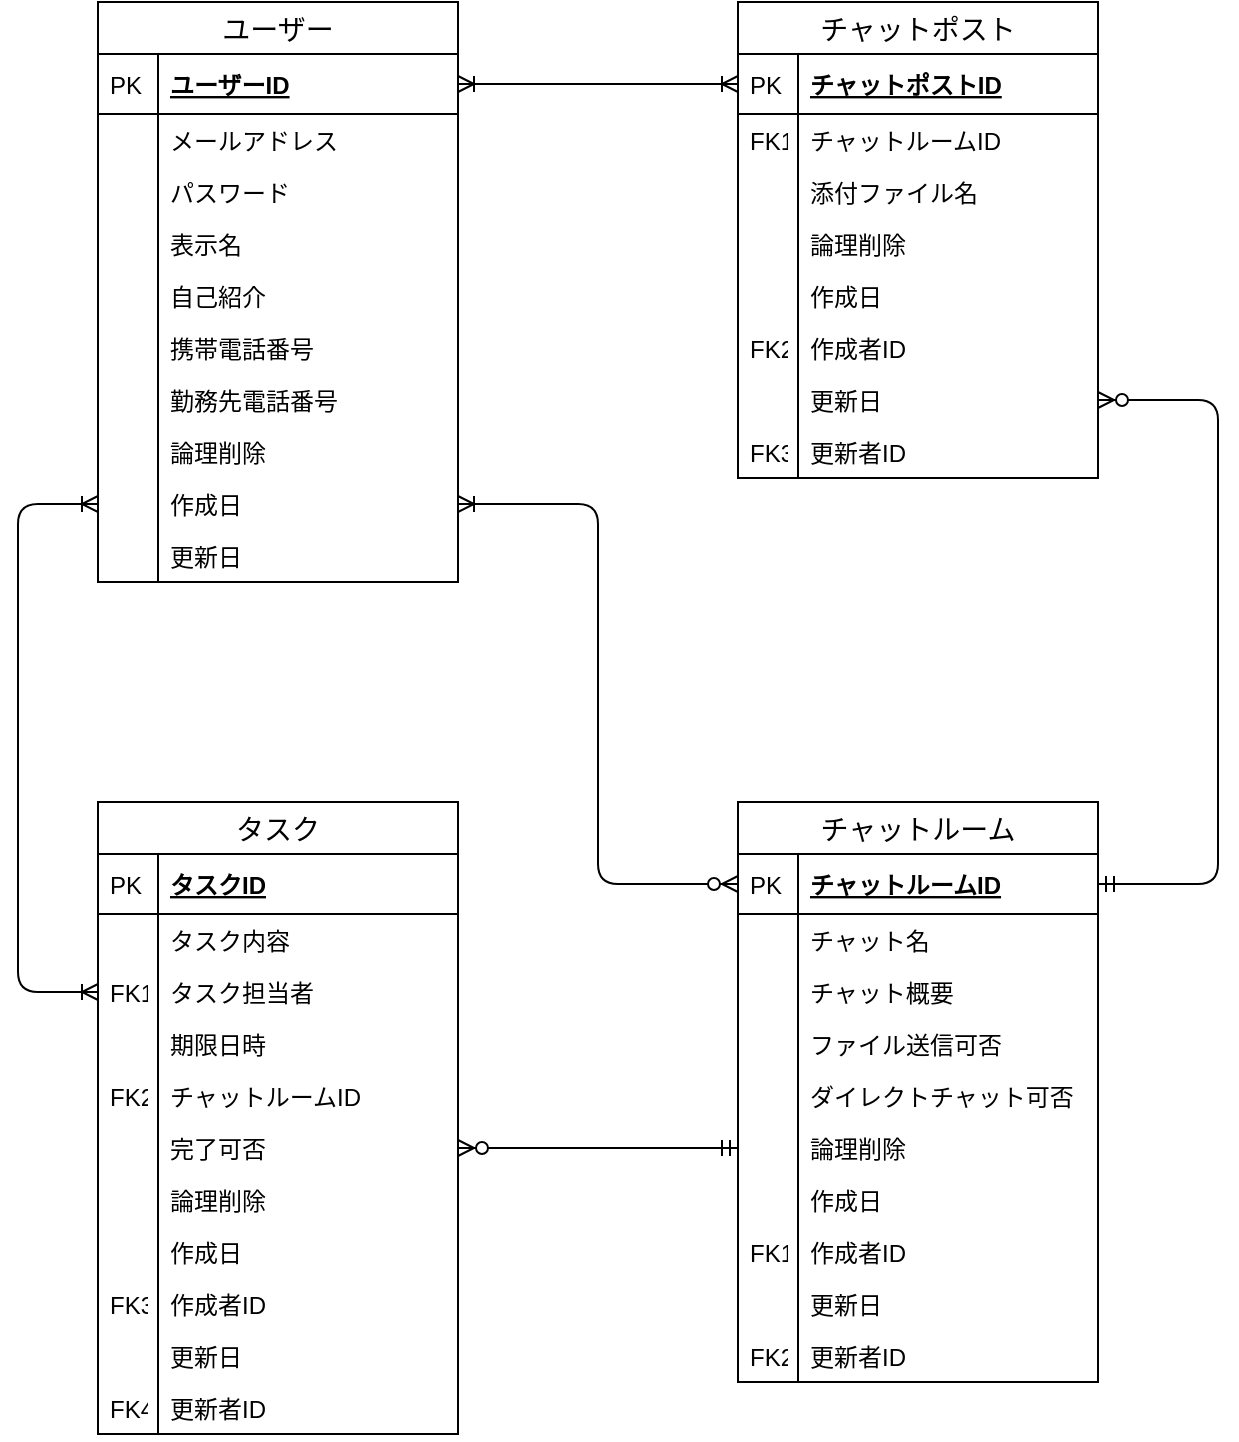 <mxfile version="13.1.3">
    <diagram id="6hGFLwfOUW9BJ-s0fimq" name="Page-1">
        <mxGraphModel dx="1040" dy="845" grid="1" gridSize="10" guides="1" tooltips="1" connect="1" arrows="1" fold="1" page="1" pageScale="1" pageWidth="827" pageHeight="1169" math="0" shadow="0">
            <root>
                <mxCell id="0"/>
                <mxCell id="1" parent="0"/>
                <mxCell id="fFeSc8yLZqjDh52FjGIH-26" value="チャットポスト" style="swimlane;fontStyle=0;childLayout=stackLayout;horizontal=1;startSize=26;horizontalStack=0;resizeParent=1;resizeParentMax=0;resizeLast=0;collapsible=1;marginBottom=0;align=center;fontSize=14;labelBackgroundColor=none;fillColor=none;" vertex="1" parent="1">
                    <mxGeometry x="480" y="160" width="180" height="238" as="geometry"/>
                </mxCell>
                <mxCell id="fFeSc8yLZqjDh52FjGIH-27" value="チャットポストID" style="shape=partialRectangle;top=0;left=0;right=0;bottom=1;align=left;verticalAlign=middle;fillColor=none;spacingLeft=34;spacingRight=4;overflow=hidden;rotatable=0;points=[[0,0.5],[1,0.5]];portConstraint=eastwest;dropTarget=0;fontStyle=5;fontSize=12;" vertex="1" parent="fFeSc8yLZqjDh52FjGIH-26">
                    <mxGeometry y="26" width="180" height="30" as="geometry"/>
                </mxCell>
                <mxCell id="fFeSc8yLZqjDh52FjGIH-28" value="PK" style="shape=partialRectangle;top=0;left=0;bottom=0;fillColor=none;align=left;verticalAlign=middle;spacingLeft=4;spacingRight=4;overflow=hidden;rotatable=0;points=[];portConstraint=eastwest;part=1;fontSize=12;" vertex="1" connectable="0" parent="fFeSc8yLZqjDh52FjGIH-27">
                    <mxGeometry width="30" height="30" as="geometry"/>
                </mxCell>
                <mxCell id="fFeSc8yLZqjDh52FjGIH-29" value="チャットルームID" style="shape=partialRectangle;top=0;left=0;right=0;bottom=0;align=left;verticalAlign=top;fillColor=none;spacingLeft=34;spacingRight=4;overflow=hidden;rotatable=0;points=[[0,0.5],[1,0.5]];portConstraint=eastwest;dropTarget=0;fontSize=12;" vertex="1" parent="fFeSc8yLZqjDh52FjGIH-26">
                    <mxGeometry y="56" width="180" height="26" as="geometry"/>
                </mxCell>
                <mxCell id="fFeSc8yLZqjDh52FjGIH-30" value="FK1" style="shape=partialRectangle;top=0;left=0;bottom=0;fillColor=none;align=left;verticalAlign=top;spacingLeft=4;spacingRight=4;overflow=hidden;rotatable=0;points=[];portConstraint=eastwest;part=1;fontSize=12;" vertex="1" connectable="0" parent="fFeSc8yLZqjDh52FjGIH-29">
                    <mxGeometry width="30" height="26" as="geometry"/>
                </mxCell>
                <mxCell id="fFeSc8yLZqjDh52FjGIH-31" value="添付ファイル名" style="shape=partialRectangle;top=0;left=0;right=0;bottom=0;align=left;verticalAlign=top;fillColor=none;spacingLeft=34;spacingRight=4;overflow=hidden;rotatable=0;points=[[0,0.5],[1,0.5]];portConstraint=eastwest;dropTarget=0;fontSize=12;" vertex="1" parent="fFeSc8yLZqjDh52FjGIH-26">
                    <mxGeometry y="82" width="180" height="26" as="geometry"/>
                </mxCell>
                <mxCell id="fFeSc8yLZqjDh52FjGIH-32" value="" style="shape=partialRectangle;top=0;left=0;bottom=0;fillColor=none;align=left;verticalAlign=top;spacingLeft=4;spacingRight=4;overflow=hidden;rotatable=0;points=[];portConstraint=eastwest;part=1;fontSize=12;" vertex="1" connectable="0" parent="fFeSc8yLZqjDh52FjGIH-31">
                    <mxGeometry width="30" height="26" as="geometry"/>
                </mxCell>
                <mxCell id="fFeSc8yLZqjDh52FjGIH-33" value="論理削除" style="shape=partialRectangle;top=0;left=0;right=0;bottom=0;align=left;verticalAlign=top;fillColor=none;spacingLeft=34;spacingRight=4;overflow=hidden;rotatable=0;points=[[0,0.5],[1,0.5]];portConstraint=eastwest;dropTarget=0;fontSize=12;" vertex="1" parent="fFeSc8yLZqjDh52FjGIH-26">
                    <mxGeometry y="108" width="180" height="26" as="geometry"/>
                </mxCell>
                <mxCell id="fFeSc8yLZqjDh52FjGIH-34" value="" style="shape=partialRectangle;top=0;left=0;bottom=0;fillColor=none;align=left;verticalAlign=top;spacingLeft=4;spacingRight=4;overflow=hidden;rotatable=0;points=[];portConstraint=eastwest;part=1;fontSize=12;" vertex="1" connectable="0" parent="fFeSc8yLZqjDh52FjGIH-33">
                    <mxGeometry width="30" height="26" as="geometry"/>
                </mxCell>
                <mxCell id="fFeSc8yLZqjDh52FjGIH-107" value="作成日" style="shape=partialRectangle;top=0;left=0;right=0;bottom=0;align=left;verticalAlign=top;fillColor=none;spacingLeft=34;spacingRight=4;overflow=hidden;rotatable=0;points=[[0,0.5],[1,0.5]];portConstraint=eastwest;dropTarget=0;fontSize=12;" vertex="1" parent="fFeSc8yLZqjDh52FjGIH-26">
                    <mxGeometry y="134" width="180" height="26" as="geometry"/>
                </mxCell>
                <mxCell id="fFeSc8yLZqjDh52FjGIH-108" value="" style="shape=partialRectangle;top=0;left=0;bottom=0;fillColor=none;align=left;verticalAlign=top;spacingLeft=4;spacingRight=4;overflow=hidden;rotatable=0;points=[];portConstraint=eastwest;part=1;fontSize=12;" vertex="1" connectable="0" parent="fFeSc8yLZqjDh52FjGIH-107">
                    <mxGeometry width="30" height="26" as="geometry"/>
                </mxCell>
                <mxCell id="fFeSc8yLZqjDh52FjGIH-109" value="作成者ID" style="shape=partialRectangle;top=0;left=0;right=0;bottom=0;align=left;verticalAlign=top;fillColor=none;spacingLeft=34;spacingRight=4;overflow=hidden;rotatable=0;points=[[0,0.5],[1,0.5]];portConstraint=eastwest;dropTarget=0;fontSize=12;" vertex="1" parent="fFeSc8yLZqjDh52FjGIH-26">
                    <mxGeometry y="160" width="180" height="26" as="geometry"/>
                </mxCell>
                <mxCell id="fFeSc8yLZqjDh52FjGIH-110" value="FK2" style="shape=partialRectangle;top=0;left=0;bottom=0;fillColor=none;align=left;verticalAlign=top;spacingLeft=4;spacingRight=4;overflow=hidden;rotatable=0;points=[];portConstraint=eastwest;part=1;fontSize=12;" vertex="1" connectable="0" parent="fFeSc8yLZqjDh52FjGIH-109">
                    <mxGeometry width="30" height="26" as="geometry"/>
                </mxCell>
                <mxCell id="fFeSc8yLZqjDh52FjGIH-111" value="更新日" style="shape=partialRectangle;top=0;left=0;right=0;bottom=0;align=left;verticalAlign=top;fillColor=none;spacingLeft=34;spacingRight=4;overflow=hidden;rotatable=0;points=[[0,0.5],[1,0.5]];portConstraint=eastwest;dropTarget=0;fontSize=12;" vertex="1" parent="fFeSc8yLZqjDh52FjGIH-26">
                    <mxGeometry y="186" width="180" height="26" as="geometry"/>
                </mxCell>
                <mxCell id="fFeSc8yLZqjDh52FjGIH-112" value="" style="shape=partialRectangle;top=0;left=0;bottom=0;fillColor=none;align=left;verticalAlign=top;spacingLeft=4;spacingRight=4;overflow=hidden;rotatable=0;points=[];portConstraint=eastwest;part=1;fontSize=12;" vertex="1" connectable="0" parent="fFeSc8yLZqjDh52FjGIH-111">
                    <mxGeometry width="30" height="26" as="geometry"/>
                </mxCell>
                <mxCell id="fFeSc8yLZqjDh52FjGIH-113" value="更新者ID" style="shape=partialRectangle;top=0;left=0;right=0;bottom=0;align=left;verticalAlign=top;fillColor=none;spacingLeft=34;spacingRight=4;overflow=hidden;rotatable=0;points=[[0,0.5],[1,0.5]];portConstraint=eastwest;dropTarget=0;fontSize=12;" vertex="1" parent="fFeSc8yLZqjDh52FjGIH-26">
                    <mxGeometry y="212" width="180" height="26" as="geometry"/>
                </mxCell>
                <mxCell id="fFeSc8yLZqjDh52FjGIH-114" value="FK3" style="shape=partialRectangle;top=0;left=0;bottom=0;fillColor=none;align=left;verticalAlign=top;spacingLeft=4;spacingRight=4;overflow=hidden;rotatable=0;points=[];portConstraint=eastwest;part=1;fontSize=12;" vertex="1" connectable="0" parent="fFeSc8yLZqjDh52FjGIH-113">
                    <mxGeometry width="30" height="26" as="geometry"/>
                </mxCell>
                <mxCell id="fFeSc8yLZqjDh52FjGIH-1" value="ユーザー" style="swimlane;fontStyle=0;childLayout=stackLayout;horizontal=1;startSize=26;horizontalStack=0;resizeParent=1;resizeParentMax=0;resizeLast=0;collapsible=1;marginBottom=0;align=center;fontSize=14;" vertex="1" parent="1">
                    <mxGeometry x="160" y="160" width="180" height="290" as="geometry">
                        <mxRectangle x="80" y="160" width="70" height="26" as="alternateBounds"/>
                    </mxGeometry>
                </mxCell>
                <mxCell id="fFeSc8yLZqjDh52FjGIH-2" value="ユーザーID" style="shape=partialRectangle;top=0;left=0;right=0;bottom=1;align=left;verticalAlign=middle;fillColor=none;spacingLeft=34;spacingRight=4;overflow=hidden;rotatable=0;points=[[0,0.5],[1,0.5]];portConstraint=eastwest;dropTarget=0;fontStyle=5;fontSize=12;" vertex="1" parent="fFeSc8yLZqjDh52FjGIH-1">
                    <mxGeometry y="26" width="180" height="30" as="geometry"/>
                </mxCell>
                <mxCell id="fFeSc8yLZqjDh52FjGIH-3" value="PK" style="shape=partialRectangle;top=0;left=0;bottom=0;fillColor=none;align=left;verticalAlign=middle;spacingLeft=4;spacingRight=4;overflow=hidden;rotatable=0;points=[];portConstraint=eastwest;part=1;fontSize=12;" vertex="1" connectable="0" parent="fFeSc8yLZqjDh52FjGIH-2">
                    <mxGeometry width="30" height="30" as="geometry"/>
                </mxCell>
                <mxCell id="fFeSc8yLZqjDh52FjGIH-4" value="メールアドレス" style="shape=partialRectangle;top=0;left=0;right=0;bottom=0;align=left;verticalAlign=top;fillColor=none;spacingLeft=34;spacingRight=4;overflow=hidden;rotatable=0;points=[[0,0.5],[1,0.5]];portConstraint=eastwest;dropTarget=0;fontSize=12;" vertex="1" parent="fFeSc8yLZqjDh52FjGIH-1">
                    <mxGeometry y="56" width="180" height="26" as="geometry"/>
                </mxCell>
                <mxCell id="fFeSc8yLZqjDh52FjGIH-5" value="" style="shape=partialRectangle;top=0;left=0;bottom=0;fillColor=none;align=left;verticalAlign=top;spacingLeft=4;spacingRight=4;overflow=hidden;rotatable=0;points=[];portConstraint=eastwest;part=1;fontSize=12;" vertex="1" connectable="0" parent="fFeSc8yLZqjDh52FjGIH-4">
                    <mxGeometry width="30" height="26" as="geometry"/>
                </mxCell>
                <mxCell id="fFeSc8yLZqjDh52FjGIH-20" value="パスワード" style="shape=partialRectangle;top=0;left=0;right=0;bottom=0;align=left;verticalAlign=top;fillColor=none;spacingLeft=34;spacingRight=4;overflow=hidden;rotatable=0;points=[[0,0.5],[1,0.5]];portConstraint=eastwest;dropTarget=0;fontSize=12;" vertex="1" parent="fFeSc8yLZqjDh52FjGIH-1">
                    <mxGeometry y="82" width="180" height="26" as="geometry"/>
                </mxCell>
                <mxCell id="fFeSc8yLZqjDh52FjGIH-21" value="" style="shape=partialRectangle;top=0;left=0;bottom=0;fillColor=none;align=left;verticalAlign=top;spacingLeft=4;spacingRight=4;overflow=hidden;rotatable=0;points=[];portConstraint=eastwest;part=1;fontSize=12;" vertex="1" connectable="0" parent="fFeSc8yLZqjDh52FjGIH-20">
                    <mxGeometry width="30" height="26" as="geometry"/>
                </mxCell>
                <mxCell id="fFeSc8yLZqjDh52FjGIH-6" value="表示名" style="shape=partialRectangle;top=0;left=0;right=0;bottom=0;align=left;verticalAlign=top;fillColor=none;spacingLeft=34;spacingRight=4;overflow=hidden;rotatable=0;points=[[0,0.5],[1,0.5]];portConstraint=eastwest;dropTarget=0;fontSize=12;labelBackgroundColor=none;" vertex="1" parent="fFeSc8yLZqjDh52FjGIH-1">
                    <mxGeometry y="108" width="180" height="26" as="geometry"/>
                </mxCell>
                <mxCell id="fFeSc8yLZqjDh52FjGIH-7" value="" style="shape=partialRectangle;top=0;left=0;bottom=0;fillColor=none;align=left;verticalAlign=top;spacingLeft=4;spacingRight=4;overflow=hidden;rotatable=0;points=[];portConstraint=eastwest;part=1;fontSize=12;" vertex="1" connectable="0" parent="fFeSc8yLZqjDh52FjGIH-6">
                    <mxGeometry width="30" height="26" as="geometry"/>
                </mxCell>
                <mxCell id="fFeSc8yLZqjDh52FjGIH-8" value="自己紹介" style="shape=partialRectangle;top=0;left=0;right=0;bottom=0;align=left;verticalAlign=top;fillColor=none;spacingLeft=34;spacingRight=4;overflow=hidden;rotatable=0;points=[[0,0.5],[1,0.5]];portConstraint=eastwest;dropTarget=0;fontSize=12;" vertex="1" parent="fFeSc8yLZqjDh52FjGIH-1">
                    <mxGeometry y="134" width="180" height="26" as="geometry"/>
                </mxCell>
                <mxCell id="fFeSc8yLZqjDh52FjGIH-9" value="" style="shape=partialRectangle;top=0;left=0;bottom=0;fillColor=none;align=left;verticalAlign=top;spacingLeft=4;spacingRight=4;overflow=hidden;rotatable=0;points=[];portConstraint=eastwest;part=1;fontSize=12;" vertex="1" connectable="0" parent="fFeSc8yLZqjDh52FjGIH-8">
                    <mxGeometry width="30" height="26" as="geometry"/>
                </mxCell>
                <mxCell id="fFeSc8yLZqjDh52FjGIH-14" value="携帯電話番号" style="shape=partialRectangle;top=0;left=0;right=0;bottom=0;align=left;verticalAlign=top;fillColor=none;spacingLeft=34;spacingRight=4;overflow=hidden;rotatable=0;points=[[0,0.5],[1,0.5]];portConstraint=eastwest;dropTarget=0;fontSize=12;" vertex="1" parent="fFeSc8yLZqjDh52FjGIH-1">
                    <mxGeometry y="160" width="180" height="26" as="geometry"/>
                </mxCell>
                <mxCell id="fFeSc8yLZqjDh52FjGIH-15" value="" style="shape=partialRectangle;top=0;left=0;bottom=0;fillColor=none;align=left;verticalAlign=top;spacingLeft=4;spacingRight=4;overflow=hidden;rotatable=0;points=[];portConstraint=eastwest;part=1;fontSize=12;" vertex="1" connectable="0" parent="fFeSc8yLZqjDh52FjGIH-14">
                    <mxGeometry width="30" height="26" as="geometry"/>
                </mxCell>
                <mxCell id="fFeSc8yLZqjDh52FjGIH-16" value="勤務先電話番号" style="shape=partialRectangle;top=0;left=0;right=0;bottom=0;align=left;verticalAlign=top;fillColor=none;spacingLeft=34;spacingRight=4;overflow=hidden;rotatable=0;points=[[0,0.5],[1,0.5]];portConstraint=eastwest;dropTarget=0;fontSize=12;" vertex="1" parent="fFeSc8yLZqjDh52FjGIH-1">
                    <mxGeometry y="186" width="180" height="26" as="geometry"/>
                </mxCell>
                <mxCell id="fFeSc8yLZqjDh52FjGIH-17" value="" style="shape=partialRectangle;top=0;left=0;bottom=0;fillColor=none;align=left;verticalAlign=top;spacingLeft=4;spacingRight=4;overflow=hidden;rotatable=0;points=[];portConstraint=eastwest;part=1;fontSize=12;" vertex="1" connectable="0" parent="fFeSc8yLZqjDh52FjGIH-16">
                    <mxGeometry width="30" height="26" as="geometry"/>
                </mxCell>
                <mxCell id="fFeSc8yLZqjDh52FjGIH-18" value="論理削除" style="shape=partialRectangle;top=0;left=0;right=0;bottom=0;align=left;verticalAlign=top;fillColor=none;spacingLeft=34;spacingRight=4;overflow=hidden;rotatable=0;points=[[0,0.5],[1,0.5]];portConstraint=eastwest;dropTarget=0;fontSize=12;" vertex="1" parent="fFeSc8yLZqjDh52FjGIH-1">
                    <mxGeometry y="212" width="180" height="26" as="geometry"/>
                </mxCell>
                <mxCell id="fFeSc8yLZqjDh52FjGIH-19" value="" style="shape=partialRectangle;top=0;left=0;bottom=0;fillColor=none;align=left;verticalAlign=top;spacingLeft=4;spacingRight=4;overflow=hidden;rotatable=0;points=[];portConstraint=eastwest;part=1;fontSize=12;" vertex="1" connectable="0" parent="fFeSc8yLZqjDh52FjGIH-18">
                    <mxGeometry width="30" height="26" as="geometry"/>
                </mxCell>
                <mxCell id="fFeSc8yLZqjDh52FjGIH-67" value="作成日" style="shape=partialRectangle;top=0;left=0;right=0;bottom=0;align=left;verticalAlign=top;fillColor=none;spacingLeft=34;spacingRight=4;overflow=hidden;rotatable=0;points=[[0,0.5],[1,0.5]];portConstraint=eastwest;dropTarget=0;fontSize=12;" vertex="1" parent="fFeSc8yLZqjDh52FjGIH-1">
                    <mxGeometry y="238" width="180" height="26" as="geometry"/>
                </mxCell>
                <mxCell id="fFeSc8yLZqjDh52FjGIH-68" value="" style="shape=partialRectangle;top=0;left=0;bottom=0;fillColor=none;align=left;verticalAlign=top;spacingLeft=4;spacingRight=4;overflow=hidden;rotatable=0;points=[];portConstraint=eastwest;part=1;fontSize=12;" vertex="1" connectable="0" parent="fFeSc8yLZqjDh52FjGIH-67">
                    <mxGeometry width="30" height="26" as="geometry"/>
                </mxCell>
                <mxCell id="fFeSc8yLZqjDh52FjGIH-69" value="更新日" style="shape=partialRectangle;top=0;left=0;right=0;bottom=0;align=left;verticalAlign=top;fillColor=none;spacingLeft=34;spacingRight=4;overflow=hidden;rotatable=0;points=[[0,0.5],[1,0.5]];portConstraint=eastwest;dropTarget=0;fontSize=12;" vertex="1" parent="fFeSc8yLZqjDh52FjGIH-1">
                    <mxGeometry y="264" width="180" height="26" as="geometry"/>
                </mxCell>
                <mxCell id="fFeSc8yLZqjDh52FjGIH-70" value="" style="shape=partialRectangle;top=0;left=0;bottom=0;fillColor=none;align=left;verticalAlign=top;spacingLeft=4;spacingRight=4;overflow=hidden;rotatable=0;points=[];portConstraint=eastwest;part=1;fontSize=12;" vertex="1" connectable="0" parent="fFeSc8yLZqjDh52FjGIH-69">
                    <mxGeometry width="30" height="26" as="geometry"/>
                </mxCell>
                <mxCell id="fFeSc8yLZqjDh52FjGIH-72" value="タスク" style="swimlane;fontStyle=0;childLayout=stackLayout;horizontal=1;startSize=26;horizontalStack=0;resizeParent=1;resizeParentMax=0;resizeLast=0;collapsible=1;marginBottom=0;align=center;fontSize=14;labelBackgroundColor=none;fillColor=none;" vertex="1" parent="1">
                    <mxGeometry x="160" y="560" width="180" height="316" as="geometry"/>
                </mxCell>
                <mxCell id="fFeSc8yLZqjDh52FjGIH-73" value="タスクID" style="shape=partialRectangle;top=0;left=0;right=0;bottom=1;align=left;verticalAlign=middle;fillColor=none;spacingLeft=34;spacingRight=4;overflow=hidden;rotatable=0;points=[[0,0.5],[1,0.5]];portConstraint=eastwest;dropTarget=0;fontStyle=5;fontSize=12;" vertex="1" parent="fFeSc8yLZqjDh52FjGIH-72">
                    <mxGeometry y="26" width="180" height="30" as="geometry"/>
                </mxCell>
                <mxCell id="fFeSc8yLZqjDh52FjGIH-74" value="PK" style="shape=partialRectangle;top=0;left=0;bottom=0;fillColor=none;align=left;verticalAlign=middle;spacingLeft=4;spacingRight=4;overflow=hidden;rotatable=0;points=[];portConstraint=eastwest;part=1;fontSize=12;" vertex="1" connectable="0" parent="fFeSc8yLZqjDh52FjGIH-73">
                    <mxGeometry width="30" height="30" as="geometry"/>
                </mxCell>
                <mxCell id="fFeSc8yLZqjDh52FjGIH-75" value="タスク内容" style="shape=partialRectangle;top=0;left=0;right=0;bottom=0;align=left;verticalAlign=top;fillColor=none;spacingLeft=34;spacingRight=4;overflow=hidden;rotatable=0;points=[[0,0.5],[1,0.5]];portConstraint=eastwest;dropTarget=0;fontSize=12;" vertex="1" parent="fFeSc8yLZqjDh52FjGIH-72">
                    <mxGeometry y="56" width="180" height="26" as="geometry"/>
                </mxCell>
                <mxCell id="fFeSc8yLZqjDh52FjGIH-76" value="" style="shape=partialRectangle;top=0;left=0;bottom=0;fillColor=none;align=left;verticalAlign=top;spacingLeft=4;spacingRight=4;overflow=hidden;rotatable=0;points=[];portConstraint=eastwest;part=1;fontSize=12;" vertex="1" connectable="0" parent="fFeSc8yLZqjDh52FjGIH-75">
                    <mxGeometry width="30" height="26" as="geometry"/>
                </mxCell>
                <mxCell id="fFeSc8yLZqjDh52FjGIH-77" value="タスク担当者" style="shape=partialRectangle;top=0;left=0;right=0;bottom=0;align=left;verticalAlign=top;fillColor=none;spacingLeft=34;spacingRight=4;overflow=hidden;rotatable=0;points=[[0,0.5],[1,0.5]];portConstraint=eastwest;dropTarget=0;fontSize=12;" vertex="1" parent="fFeSc8yLZqjDh52FjGIH-72">
                    <mxGeometry y="82" width="180" height="26" as="geometry"/>
                </mxCell>
                <mxCell id="fFeSc8yLZqjDh52FjGIH-78" value="FK1" style="shape=partialRectangle;top=0;left=0;bottom=0;fillColor=none;align=left;verticalAlign=top;spacingLeft=4;spacingRight=4;overflow=hidden;rotatable=0;points=[];portConstraint=eastwest;part=1;fontSize=12;" vertex="1" connectable="0" parent="fFeSc8yLZqjDh52FjGIH-77">
                    <mxGeometry width="30" height="26" as="geometry"/>
                </mxCell>
                <mxCell id="fFeSc8yLZqjDh52FjGIH-79" value="期限日時" style="shape=partialRectangle;top=0;left=0;right=0;bottom=0;align=left;verticalAlign=top;fillColor=none;spacingLeft=34;spacingRight=4;overflow=hidden;rotatable=0;points=[[0,0.5],[1,0.5]];portConstraint=eastwest;dropTarget=0;fontSize=12;" vertex="1" parent="fFeSc8yLZqjDh52FjGIH-72">
                    <mxGeometry y="108" width="180" height="26" as="geometry"/>
                </mxCell>
                <mxCell id="fFeSc8yLZqjDh52FjGIH-80" value="" style="shape=partialRectangle;top=0;left=0;bottom=0;fillColor=none;align=left;verticalAlign=top;spacingLeft=4;spacingRight=4;overflow=hidden;rotatable=0;points=[];portConstraint=eastwest;part=1;fontSize=12;" vertex="1" connectable="0" parent="fFeSc8yLZqjDh52FjGIH-79">
                    <mxGeometry width="30" height="26" as="geometry"/>
                </mxCell>
                <mxCell id="fFeSc8yLZqjDh52FjGIH-83" value="チャットルームID" style="shape=partialRectangle;top=0;left=0;right=0;bottom=0;align=left;verticalAlign=top;fillColor=none;spacingLeft=34;spacingRight=4;overflow=hidden;rotatable=0;points=[[0,0.5],[1,0.5]];portConstraint=eastwest;dropTarget=0;fontSize=12;" vertex="1" parent="fFeSc8yLZqjDh52FjGIH-72">
                    <mxGeometry y="134" width="180" height="26" as="geometry"/>
                </mxCell>
                <mxCell id="fFeSc8yLZqjDh52FjGIH-84" value="FK2" style="shape=partialRectangle;top=0;left=0;bottom=0;fillColor=none;align=left;verticalAlign=top;spacingLeft=4;spacingRight=4;overflow=hidden;rotatable=0;points=[];portConstraint=eastwest;part=1;fontSize=12;" vertex="1" connectable="0" parent="fFeSc8yLZqjDh52FjGIH-83">
                    <mxGeometry width="30" height="26" as="geometry"/>
                </mxCell>
                <mxCell id="fFeSc8yLZqjDh52FjGIH-85" value="完了可否" style="shape=partialRectangle;top=0;left=0;right=0;bottom=0;align=left;verticalAlign=top;fillColor=none;spacingLeft=34;spacingRight=4;overflow=hidden;rotatable=0;points=[[0,0.5],[1,0.5]];portConstraint=eastwest;dropTarget=0;fontSize=12;" vertex="1" parent="fFeSc8yLZqjDh52FjGIH-72">
                    <mxGeometry y="160" width="180" height="26" as="geometry"/>
                </mxCell>
                <mxCell id="fFeSc8yLZqjDh52FjGIH-86" value="" style="shape=partialRectangle;top=0;left=0;bottom=0;fillColor=none;align=left;verticalAlign=top;spacingLeft=4;spacingRight=4;overflow=hidden;rotatable=0;points=[];portConstraint=eastwest;part=1;fontSize=12;" vertex="1" connectable="0" parent="fFeSc8yLZqjDh52FjGIH-85">
                    <mxGeometry width="30" height="26" as="geometry"/>
                </mxCell>
                <mxCell id="fFeSc8yLZqjDh52FjGIH-87" value="論理削除" style="shape=partialRectangle;top=0;left=0;right=0;bottom=0;align=left;verticalAlign=top;fillColor=none;spacingLeft=34;spacingRight=4;overflow=hidden;rotatable=0;points=[[0,0.5],[1,0.5]];portConstraint=eastwest;dropTarget=0;fontSize=12;" vertex="1" parent="fFeSc8yLZqjDh52FjGIH-72">
                    <mxGeometry y="186" width="180" height="26" as="geometry"/>
                </mxCell>
                <mxCell id="fFeSc8yLZqjDh52FjGIH-88" value="" style="shape=partialRectangle;top=0;left=0;bottom=0;fillColor=none;align=left;verticalAlign=top;spacingLeft=4;spacingRight=4;overflow=hidden;rotatable=0;points=[];portConstraint=eastwest;part=1;fontSize=12;" vertex="1" connectable="0" parent="fFeSc8yLZqjDh52FjGIH-87">
                    <mxGeometry width="30" height="26" as="geometry"/>
                </mxCell>
                <mxCell id="fFeSc8yLZqjDh52FjGIH-89" value="作成日" style="shape=partialRectangle;top=0;left=0;right=0;bottom=0;align=left;verticalAlign=top;fillColor=none;spacingLeft=34;spacingRight=4;overflow=hidden;rotatable=0;points=[[0,0.5],[1,0.5]];portConstraint=eastwest;dropTarget=0;fontSize=12;" vertex="1" parent="fFeSc8yLZqjDh52FjGIH-72">
                    <mxGeometry y="212" width="180" height="26" as="geometry"/>
                </mxCell>
                <mxCell id="fFeSc8yLZqjDh52FjGIH-90" value="" style="shape=partialRectangle;top=0;left=0;bottom=0;fillColor=none;align=left;verticalAlign=top;spacingLeft=4;spacingRight=4;overflow=hidden;rotatable=0;points=[];portConstraint=eastwest;part=1;fontSize=12;" vertex="1" connectable="0" parent="fFeSc8yLZqjDh52FjGIH-89">
                    <mxGeometry width="30" height="26" as="geometry"/>
                </mxCell>
                <mxCell id="fFeSc8yLZqjDh52FjGIH-91" value="作成者ID" style="shape=partialRectangle;top=0;left=0;right=0;bottom=0;align=left;verticalAlign=top;fillColor=none;spacingLeft=34;spacingRight=4;overflow=hidden;rotatable=0;points=[[0,0.5],[1,0.5]];portConstraint=eastwest;dropTarget=0;fontSize=12;" vertex="1" parent="fFeSc8yLZqjDh52FjGIH-72">
                    <mxGeometry y="238" width="180" height="26" as="geometry"/>
                </mxCell>
                <mxCell id="fFeSc8yLZqjDh52FjGIH-92" value="FK3" style="shape=partialRectangle;top=0;left=0;bottom=0;fillColor=none;align=left;verticalAlign=top;spacingLeft=4;spacingRight=4;overflow=hidden;rotatable=0;points=[];portConstraint=eastwest;part=1;fontSize=12;" vertex="1" connectable="0" parent="fFeSc8yLZqjDh52FjGIH-91">
                    <mxGeometry width="30" height="26" as="geometry"/>
                </mxCell>
                <mxCell id="fFeSc8yLZqjDh52FjGIH-93" value="更新日" style="shape=partialRectangle;top=0;left=0;right=0;bottom=0;align=left;verticalAlign=top;fillColor=none;spacingLeft=34;spacingRight=4;overflow=hidden;rotatable=0;points=[[0,0.5],[1,0.5]];portConstraint=eastwest;dropTarget=0;fontSize=12;" vertex="1" parent="fFeSc8yLZqjDh52FjGIH-72">
                    <mxGeometry y="264" width="180" height="26" as="geometry"/>
                </mxCell>
                <mxCell id="fFeSc8yLZqjDh52FjGIH-94" value="" style="shape=partialRectangle;top=0;left=0;bottom=0;fillColor=none;align=left;verticalAlign=top;spacingLeft=4;spacingRight=4;overflow=hidden;rotatable=0;points=[];portConstraint=eastwest;part=1;fontSize=12;" vertex="1" connectable="0" parent="fFeSc8yLZqjDh52FjGIH-93">
                    <mxGeometry width="30" height="26" as="geometry"/>
                </mxCell>
                <mxCell id="fFeSc8yLZqjDh52FjGIH-95" value="更新者ID" style="shape=partialRectangle;top=0;left=0;right=0;bottom=0;align=left;verticalAlign=top;fillColor=none;spacingLeft=34;spacingRight=4;overflow=hidden;rotatable=0;points=[[0,0.5],[1,0.5]];portConstraint=eastwest;dropTarget=0;fontSize=12;" vertex="1" parent="fFeSc8yLZqjDh52FjGIH-72">
                    <mxGeometry y="290" width="180" height="26" as="geometry"/>
                </mxCell>
                <mxCell id="fFeSc8yLZqjDh52FjGIH-96" value="FK4" style="shape=partialRectangle;top=0;left=0;bottom=0;fillColor=none;align=left;verticalAlign=top;spacingLeft=4;spacingRight=4;overflow=hidden;rotatable=0;points=[];portConstraint=eastwest;part=1;fontSize=12;" vertex="1" connectable="0" parent="fFeSc8yLZqjDh52FjGIH-95">
                    <mxGeometry width="30" height="26" as="geometry"/>
                </mxCell>
                <mxCell id="fFeSc8yLZqjDh52FjGIH-50" value="チャットルーム" style="swimlane;fontStyle=0;childLayout=stackLayout;horizontal=1;startSize=26;horizontalStack=0;resizeParent=1;resizeParentMax=0;resizeLast=0;collapsible=1;marginBottom=0;align=center;fontSize=14;labelBackgroundColor=none;fillColor=none;" vertex="1" parent="1">
                    <mxGeometry x="480" y="560" width="180" height="290" as="geometry"/>
                </mxCell>
                <mxCell id="fFeSc8yLZqjDh52FjGIH-51" value="チャットルームID" style="shape=partialRectangle;top=0;left=0;right=0;bottom=1;align=left;verticalAlign=middle;fillColor=none;spacingLeft=34;spacingRight=4;overflow=hidden;rotatable=0;points=[[0,0.5],[1,0.5]];portConstraint=eastwest;dropTarget=0;fontStyle=5;fontSize=12;" vertex="1" parent="fFeSc8yLZqjDh52FjGIH-50">
                    <mxGeometry y="26" width="180" height="30" as="geometry"/>
                </mxCell>
                <mxCell id="fFeSc8yLZqjDh52FjGIH-52" value="PK" style="shape=partialRectangle;top=0;left=0;bottom=0;fillColor=none;align=left;verticalAlign=middle;spacingLeft=4;spacingRight=4;overflow=hidden;rotatable=0;points=[];portConstraint=eastwest;part=1;fontSize=12;" vertex="1" connectable="0" parent="fFeSc8yLZqjDh52FjGIH-51">
                    <mxGeometry width="30" height="30" as="geometry"/>
                </mxCell>
                <mxCell id="fFeSc8yLZqjDh52FjGIH-53" value="チャット名" style="shape=partialRectangle;top=0;left=0;right=0;bottom=0;align=left;verticalAlign=top;fillColor=none;spacingLeft=34;spacingRight=4;overflow=hidden;rotatable=0;points=[[0,0.5],[1,0.5]];portConstraint=eastwest;dropTarget=0;fontSize=12;" vertex="1" parent="fFeSc8yLZqjDh52FjGIH-50">
                    <mxGeometry y="56" width="180" height="26" as="geometry"/>
                </mxCell>
                <mxCell id="fFeSc8yLZqjDh52FjGIH-54" value="" style="shape=partialRectangle;top=0;left=0;bottom=0;fillColor=none;align=left;verticalAlign=top;spacingLeft=4;spacingRight=4;overflow=hidden;rotatable=0;points=[];portConstraint=eastwest;part=1;fontSize=12;" vertex="1" connectable="0" parent="fFeSc8yLZqjDh52FjGIH-53">
                    <mxGeometry width="30" height="26" as="geometry"/>
                </mxCell>
                <mxCell id="fFeSc8yLZqjDh52FjGIH-55" value="チャット概要" style="shape=partialRectangle;top=0;left=0;right=0;bottom=0;align=left;verticalAlign=top;fillColor=none;spacingLeft=34;spacingRight=4;overflow=hidden;rotatable=0;points=[[0,0.5],[1,0.5]];portConstraint=eastwest;dropTarget=0;fontSize=12;" vertex="1" parent="fFeSc8yLZqjDh52FjGIH-50">
                    <mxGeometry y="82" width="180" height="26" as="geometry"/>
                </mxCell>
                <mxCell id="fFeSc8yLZqjDh52FjGIH-56" value="" style="shape=partialRectangle;top=0;left=0;bottom=0;fillColor=none;align=left;verticalAlign=top;spacingLeft=4;spacingRight=4;overflow=hidden;rotatable=0;points=[];portConstraint=eastwest;part=1;fontSize=12;" vertex="1" connectable="0" parent="fFeSc8yLZqjDh52FjGIH-55">
                    <mxGeometry width="30" height="26" as="geometry"/>
                </mxCell>
                <mxCell id="fFeSc8yLZqjDh52FjGIH-57" value="ファイル送信可否" style="shape=partialRectangle;top=0;left=0;right=0;bottom=0;align=left;verticalAlign=top;fillColor=none;spacingLeft=34;spacingRight=4;overflow=hidden;rotatable=0;points=[[0,0.5],[1,0.5]];portConstraint=eastwest;dropTarget=0;fontSize=12;" vertex="1" parent="fFeSc8yLZqjDh52FjGIH-50">
                    <mxGeometry y="108" width="180" height="26" as="geometry"/>
                </mxCell>
                <mxCell id="fFeSc8yLZqjDh52FjGIH-58" value="" style="shape=partialRectangle;top=0;left=0;bottom=0;fillColor=none;align=left;verticalAlign=top;spacingLeft=4;spacingRight=4;overflow=hidden;rotatable=0;points=[];portConstraint=eastwest;part=1;fontSize=12;" vertex="1" connectable="0" parent="fFeSc8yLZqjDh52FjGIH-57">
                    <mxGeometry width="30" height="26" as="geometry"/>
                </mxCell>
                <mxCell id="fFeSc8yLZqjDh52FjGIH-62" value="ダイレクトチャット可否" style="shape=partialRectangle;top=0;left=0;right=0;bottom=0;align=left;verticalAlign=top;fillColor=none;spacingLeft=34;spacingRight=4;overflow=hidden;rotatable=0;points=[[0,0.5],[1,0.5]];portConstraint=eastwest;dropTarget=0;fontSize=12;" vertex="1" parent="fFeSc8yLZqjDh52FjGIH-50">
                    <mxGeometry y="134" width="180" height="26" as="geometry"/>
                </mxCell>
                <mxCell id="fFeSc8yLZqjDh52FjGIH-63" value="" style="shape=partialRectangle;top=0;left=0;bottom=0;fillColor=none;align=left;verticalAlign=top;spacingLeft=4;spacingRight=4;overflow=hidden;rotatable=0;points=[];portConstraint=eastwest;part=1;fontSize=12;" vertex="1" connectable="0" parent="fFeSc8yLZqjDh52FjGIH-62">
                    <mxGeometry width="30" height="26" as="geometry"/>
                </mxCell>
                <mxCell id="fFeSc8yLZqjDh52FjGIH-97" value="論理削除" style="shape=partialRectangle;top=0;left=0;right=0;bottom=0;align=left;verticalAlign=top;fillColor=none;spacingLeft=34;spacingRight=4;overflow=hidden;rotatable=0;points=[[0,0.5],[1,0.5]];portConstraint=eastwest;dropTarget=0;fontSize=12;" vertex="1" parent="fFeSc8yLZqjDh52FjGIH-50">
                    <mxGeometry y="160" width="180" height="26" as="geometry"/>
                </mxCell>
                <mxCell id="fFeSc8yLZqjDh52FjGIH-98" value="" style="shape=partialRectangle;top=0;left=0;bottom=0;fillColor=none;align=left;verticalAlign=top;spacingLeft=4;spacingRight=4;overflow=hidden;rotatable=0;points=[];portConstraint=eastwest;part=1;fontSize=12;" vertex="1" connectable="0" parent="fFeSc8yLZqjDh52FjGIH-97">
                    <mxGeometry width="30" height="26" as="geometry"/>
                </mxCell>
                <mxCell id="fFeSc8yLZqjDh52FjGIH-99" value="作成日" style="shape=partialRectangle;top=0;left=0;right=0;bottom=0;align=left;verticalAlign=top;fillColor=none;spacingLeft=34;spacingRight=4;overflow=hidden;rotatable=0;points=[[0,0.5],[1,0.5]];portConstraint=eastwest;dropTarget=0;fontSize=12;" vertex="1" parent="fFeSc8yLZqjDh52FjGIH-50">
                    <mxGeometry y="186" width="180" height="26" as="geometry"/>
                </mxCell>
                <mxCell id="fFeSc8yLZqjDh52FjGIH-100" value="" style="shape=partialRectangle;top=0;left=0;bottom=0;fillColor=none;align=left;verticalAlign=top;spacingLeft=4;spacingRight=4;overflow=hidden;rotatable=0;points=[];portConstraint=eastwest;part=1;fontSize=12;" vertex="1" connectable="0" parent="fFeSc8yLZqjDh52FjGIH-99">
                    <mxGeometry width="30" height="26" as="geometry"/>
                </mxCell>
                <mxCell id="fFeSc8yLZqjDh52FjGIH-101" value="作成者ID" style="shape=partialRectangle;top=0;left=0;right=0;bottom=0;align=left;verticalAlign=top;fillColor=none;spacingLeft=34;spacingRight=4;overflow=hidden;rotatable=0;points=[[0,0.5],[1,0.5]];portConstraint=eastwest;dropTarget=0;fontSize=12;" vertex="1" parent="fFeSc8yLZqjDh52FjGIH-50">
                    <mxGeometry y="212" width="180" height="26" as="geometry"/>
                </mxCell>
                <mxCell id="fFeSc8yLZqjDh52FjGIH-102" value="FK1" style="shape=partialRectangle;top=0;left=0;bottom=0;fillColor=none;align=left;verticalAlign=top;spacingLeft=4;spacingRight=4;overflow=hidden;rotatable=0;points=[];portConstraint=eastwest;part=1;fontSize=12;" vertex="1" connectable="0" parent="fFeSc8yLZqjDh52FjGIH-101">
                    <mxGeometry width="30" height="26" as="geometry"/>
                </mxCell>
                <mxCell id="fFeSc8yLZqjDh52FjGIH-103" value="更新日" style="shape=partialRectangle;top=0;left=0;right=0;bottom=0;align=left;verticalAlign=top;fillColor=none;spacingLeft=34;spacingRight=4;overflow=hidden;rotatable=0;points=[[0,0.5],[1,0.5]];portConstraint=eastwest;dropTarget=0;fontSize=12;" vertex="1" parent="fFeSc8yLZqjDh52FjGIH-50">
                    <mxGeometry y="238" width="180" height="26" as="geometry"/>
                </mxCell>
                <mxCell id="fFeSc8yLZqjDh52FjGIH-104" value="" style="shape=partialRectangle;top=0;left=0;bottom=0;fillColor=none;align=left;verticalAlign=top;spacingLeft=4;spacingRight=4;overflow=hidden;rotatable=0;points=[];portConstraint=eastwest;part=1;fontSize=12;" vertex="1" connectable="0" parent="fFeSc8yLZqjDh52FjGIH-103">
                    <mxGeometry width="30" height="26" as="geometry"/>
                </mxCell>
                <mxCell id="fFeSc8yLZqjDh52FjGIH-105" value="更新者ID" style="shape=partialRectangle;top=0;left=0;right=0;bottom=0;align=left;verticalAlign=top;fillColor=none;spacingLeft=34;spacingRight=4;overflow=hidden;rotatable=0;points=[[0,0.5],[1,0.5]];portConstraint=eastwest;dropTarget=0;fontSize=12;" vertex="1" parent="fFeSc8yLZqjDh52FjGIH-50">
                    <mxGeometry y="264" width="180" height="26" as="geometry"/>
                </mxCell>
                <mxCell id="fFeSc8yLZqjDh52FjGIH-106" value="FK2" style="shape=partialRectangle;top=0;left=0;bottom=0;fillColor=none;align=left;verticalAlign=top;spacingLeft=4;spacingRight=4;overflow=hidden;rotatable=0;points=[];portConstraint=eastwest;part=1;fontSize=12;" vertex="1" connectable="0" parent="fFeSc8yLZqjDh52FjGIH-105">
                    <mxGeometry width="30" height="26" as="geometry"/>
                </mxCell>
                <mxCell id="fFeSc8yLZqjDh52FjGIH-116" value="" style="edgeStyle=orthogonalEdgeStyle;fontSize=12;html=1;endArrow=ERzeroToMany;startArrow=ERmandOne;exitX=1;exitY=0.5;exitDx=0;exitDy=0;entryX=1;entryY=0.5;entryDx=0;entryDy=0;" edge="1" parent="1" source="fFeSc8yLZqjDh52FjGIH-51" target="fFeSc8yLZqjDh52FjGIH-111">
                    <mxGeometry width="100" height="100" relative="1" as="geometry">
                        <mxPoint x="380" y="540" as="sourcePoint"/>
                        <mxPoint x="480" y="440" as="targetPoint"/>
                        <Array as="points">
                            <mxPoint x="720" y="601"/>
                            <mxPoint x="720" y="359"/>
                        </Array>
                    </mxGeometry>
                </mxCell>
                <mxCell id="fFeSc8yLZqjDh52FjGIH-117" value="" style="edgeStyle=orthogonalEdgeStyle;fontSize=12;html=1;endArrow=ERoneToMany;startArrow=ERzeroToMany;entryX=1;entryY=0.5;entryDx=0;entryDy=0;exitX=0;exitY=0.5;exitDx=0;exitDy=0;" edge="1" parent="1" source="fFeSc8yLZqjDh52FjGIH-51" target="fFeSc8yLZqjDh52FjGIH-67">
                    <mxGeometry width="100" height="100" relative="1" as="geometry">
                        <mxPoint x="380" y="540" as="sourcePoint"/>
                        <mxPoint x="480" y="440" as="targetPoint"/>
                    </mxGeometry>
                </mxCell>
                <mxCell id="fFeSc8yLZqjDh52FjGIH-118" value="" style="edgeStyle=entityRelationEdgeStyle;fontSize=12;html=1;endArrow=ERoneToMany;startArrow=ERoneToMany;entryX=0;entryY=0.5;entryDx=0;entryDy=0;exitX=1;exitY=0.5;exitDx=0;exitDy=0;" edge="1" parent="1" source="fFeSc8yLZqjDh52FjGIH-2" target="fFeSc8yLZqjDh52FjGIH-27">
                    <mxGeometry width="100" height="100" relative="1" as="geometry">
                        <mxPoint x="380" y="540" as="sourcePoint"/>
                        <mxPoint x="480" y="440" as="targetPoint"/>
                    </mxGeometry>
                </mxCell>
                <mxCell id="fFeSc8yLZqjDh52FjGIH-119" value="" style="edgeStyle=orthogonalEdgeStyle;fontSize=12;html=1;endArrow=ERoneToMany;startArrow=ERoneToMany;entryX=0;entryY=0.5;entryDx=0;entryDy=0;exitX=0;exitY=0.5;exitDx=0;exitDy=0;" edge="1" parent="1" source="fFeSc8yLZqjDh52FjGIH-77" target="fFeSc8yLZqjDh52FjGIH-67">
                    <mxGeometry width="100" height="100" relative="1" as="geometry">
                        <mxPoint x="170" y="600" as="sourcePoint"/>
                        <mxPoint x="480" y="440" as="targetPoint"/>
                        <Array as="points">
                            <mxPoint x="120" y="655"/>
                            <mxPoint x="120" y="411"/>
                        </Array>
                    </mxGeometry>
                </mxCell>
                <mxCell id="fFeSc8yLZqjDh52FjGIH-120" value="" style="fontSize=12;html=1;endArrow=ERzeroToMany;startArrow=ERmandOne;entryX=1;entryY=0.5;entryDx=0;entryDy=0;exitX=0;exitY=0.5;exitDx=0;exitDy=0;" edge="1" parent="1" source="fFeSc8yLZqjDh52FjGIH-97" target="fFeSc8yLZqjDh52FjGIH-85">
                    <mxGeometry width="100" height="100" relative="1" as="geometry">
                        <mxPoint x="380" y="540" as="sourcePoint"/>
                        <mxPoint x="480" y="440" as="targetPoint"/>
                    </mxGeometry>
                </mxCell>
            </root>
        </mxGraphModel>
    </diagram>
</mxfile>